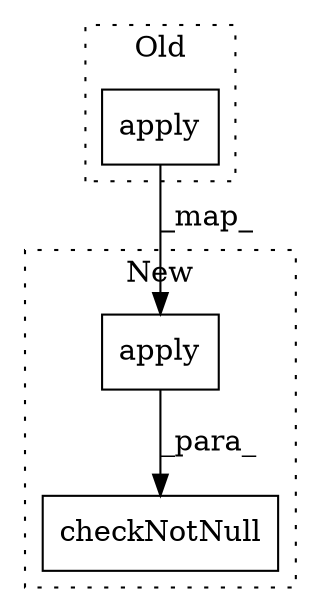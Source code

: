 digraph G {
subgraph cluster0 {
1 [label="apply" a="32" s="33352,33370" l="6,1" shape="box"];
label = "Old";
style="dotted";
}
subgraph cluster1 {
2 [label="apply" a="32" s="33379,33397" l="6,1" shape="box"];
3 [label="checkNotNull" a="32" s="33357,33452" l="13,1" shape="box"];
label = "New";
style="dotted";
}
1 -> 2 [label="_map_"];
2 -> 3 [label="_para_"];
}
